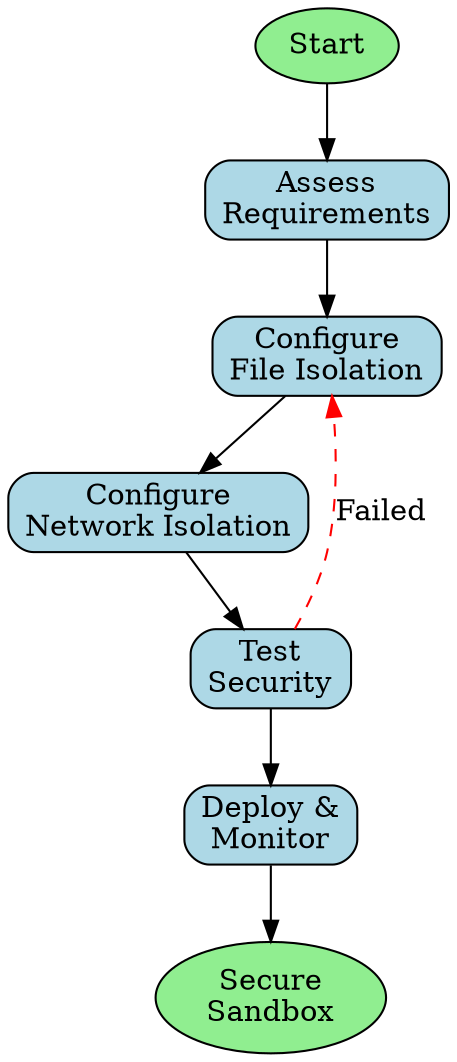 digraph SandboxSecurity {
    rankdir=TB;
    node [shape=box, style="rounded,filled", fillcolor=lightblue];
    
    start [label="Start", shape=ellipse, fillcolor=lightgreen];
    end [label="Secure\nSandbox", shape=ellipse, fillcolor=lightgreen];
    
    assess [label="Assess\nRequirements"];
    file_iso [label="Configure\nFile Isolation"];
    net_iso [label="Configure\nNetwork Isolation"];
    test [label="Test\nSecurity"];
    deploy [label="Deploy &\nMonitor"];
    
    start -> assess -> file_iso -> net_iso -> test -> deploy -> end;
    
    test -> file_iso [label="Failed", color=red, style=dashed];
}
